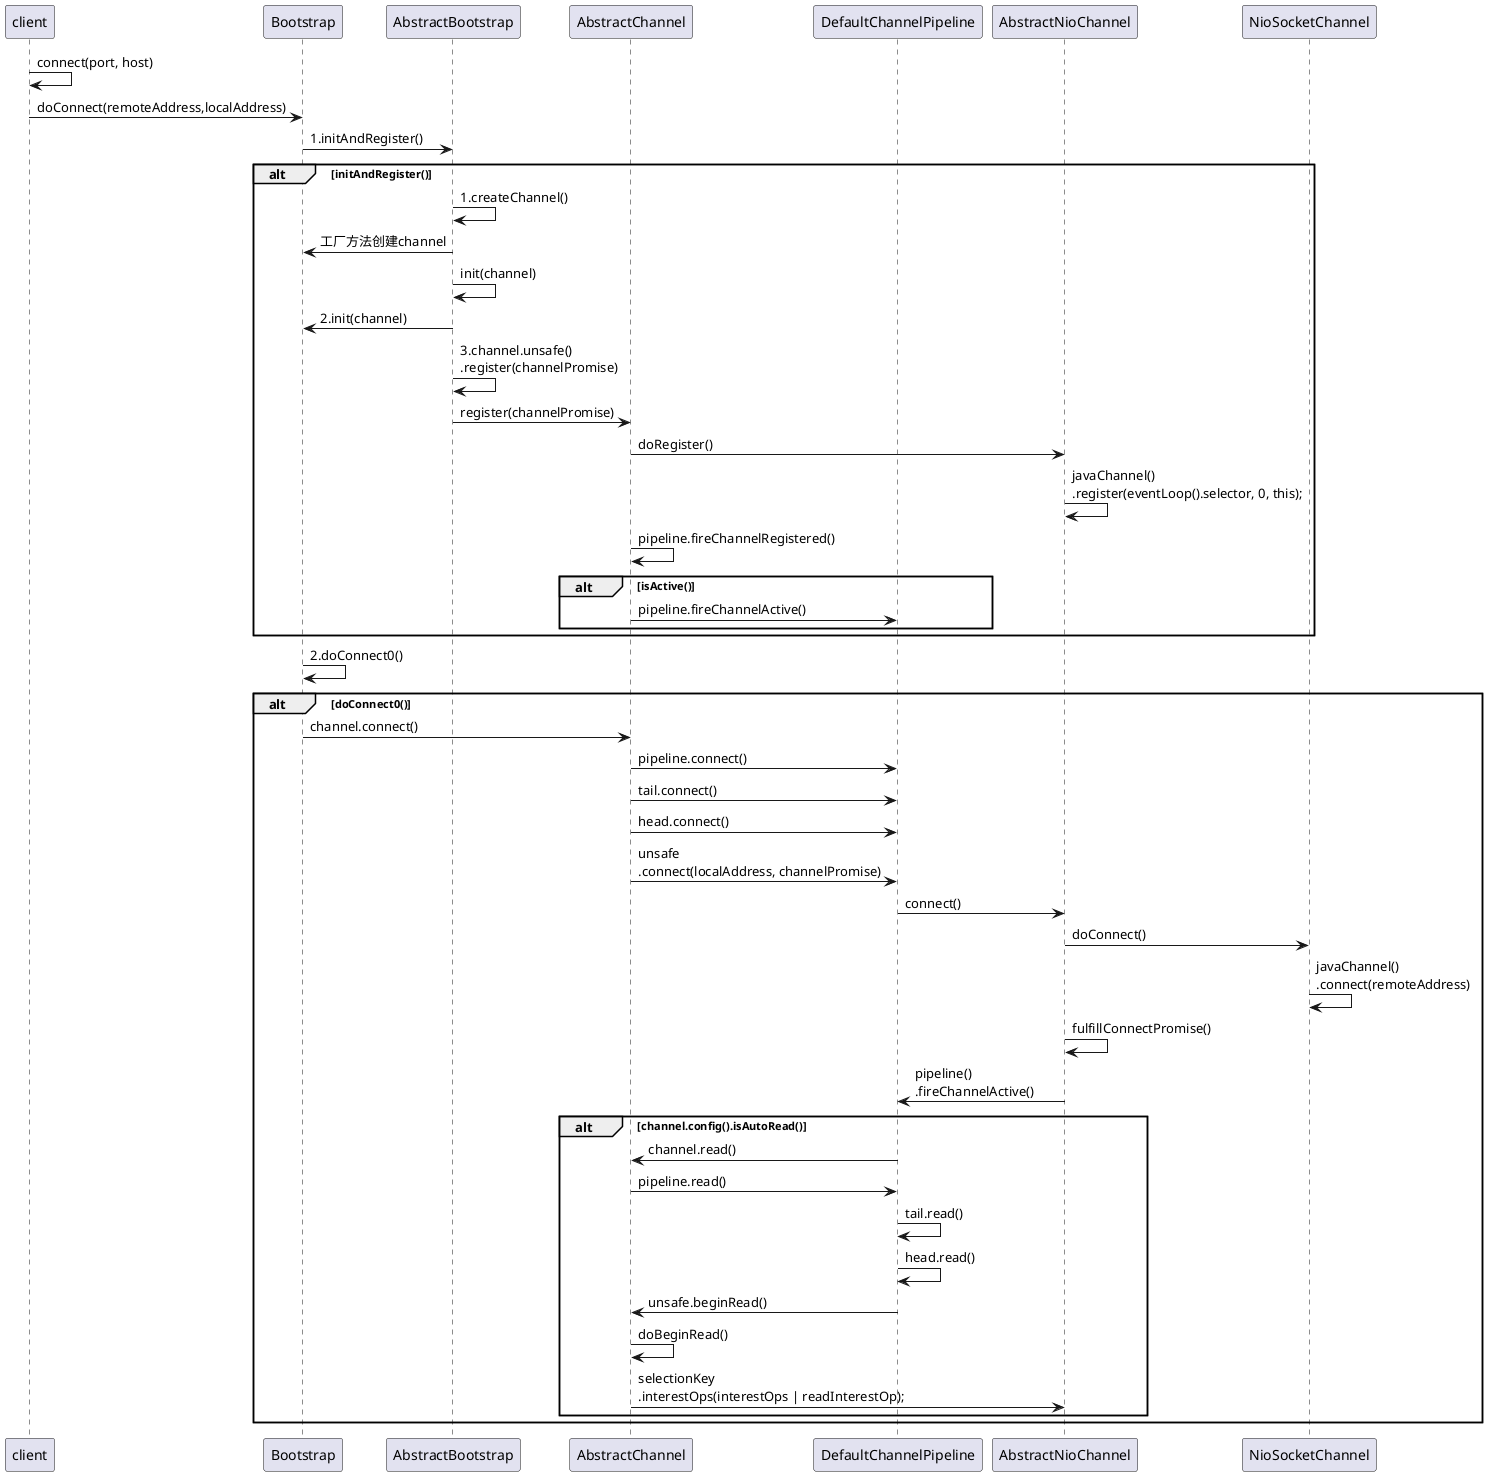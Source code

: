 @startuml
participant "client" as client
participant "Bootstrap" as Bootstrap
participant "AbstractBootstrap" as AbstractBootstrap
participant "AbstractChannel" as AbstractChannel
participant "DefaultChannelPipeline" as DefaultChannelPipeline
participant "AbstractNioChannel" as AbstractNioChannel
participant "NioSocketChannel" as NioSocketChannel
client -> client: connect(port, host)
client -> Bootstrap: doConnect(remoteAddress,localAddress)
Bootstrap -> AbstractBootstrap: 1.initAndRegister()
alt initAndRegister()
  AbstractBootstrap -> AbstractBootstrap: 1.createChannel()
  AbstractBootstrap -> Bootstrap: 工厂方法创建channel
  AbstractBootstrap -> AbstractBootstrap: init(channel)
  AbstractBootstrap -> Bootstrap: 2.init(channel)
  AbstractBootstrap -> AbstractBootstrap: 3.channel.unsafe()\n.register(channelPromise)
  AbstractBootstrap -> AbstractChannel:register(channelPromise)
  AbstractChannel -> AbstractNioChannel:doRegister()
  AbstractNioChannel -> AbstractNioChannel:javaChannel()\n.register(eventLoop().selector, 0, this);
  AbstractChannel -> AbstractChannel:pipeline.fireChannelRegistered()
  alt isActive()
      AbstractChannel -> DefaultChannelPipeline:pipeline.fireChannelActive()
  end
end
'AbstractBootstrap -> AbstractBootstrap:doBind0()
'AbstractBootstrap -> AbstractChannel:bind()
'AbstractChannel-> DefaultChannelPipeline:bind()
'DefaultChannelPipeline-> DefaultChannelPipeline:tail.bind()
'DefaultChannelPipeline-> DefaultChannelPipeline:head.bind()
'DefaultChannelPipeline-> DefaultChannelPipeline:unsafe\n.bind(localAddress, channelPromise)
'AbstractChannel-> NioServerSocketChannel:doBind(localAddress)
'NioSocketChannel-> NioSocketChannel:javaChannel().socket().bind()

Bootstrap -> Bootstrap:2.doConnect0()
alt doConnect0()
Bootstrap -> AbstractChannel:channel.connect()
AbstractChannel -> DefaultChannelPipeline:pipeline.connect()
AbstractChannel -> DefaultChannelPipeline:tail.connect()
AbstractChannel -> DefaultChannelPipeline:head.connect()
AbstractChannel -> DefaultChannelPipeline:unsafe\n.connect(localAddress, channelPromise)
DefaultChannelPipeline -> AbstractNioChannel:connect()
AbstractNioChannel -> NioSocketChannel:doConnect()
NioSocketChannel -> NioSocketChannel:javaChannel()\n.connect(remoteAddress)
AbstractNioChannel -> AbstractNioChannel:fulfillConnectPromise()
AbstractNioChannel -> DefaultChannelPipeline:pipeline()\n.fireChannelActive()
  alt channel.config().isAutoRead()
      DefaultChannelPipeline -> AbstractChannel:channel.read()
      AbstractChannel -> DefaultChannelPipeline:pipeline.read()
      DefaultChannelPipeline -> DefaultChannelPipeline:tail.read()
      DefaultChannelPipeline -> DefaultChannelPipeline:head.read()
      DefaultChannelPipeline -> AbstractChannel:unsafe.beginRead()
      AbstractChannel -> AbstractChannel:doBeginRead()
      AbstractChannel -> AbstractNioChannel:selectionKey\n.interestOps(interestOps | readInterestOp);
  end
end

@enduml